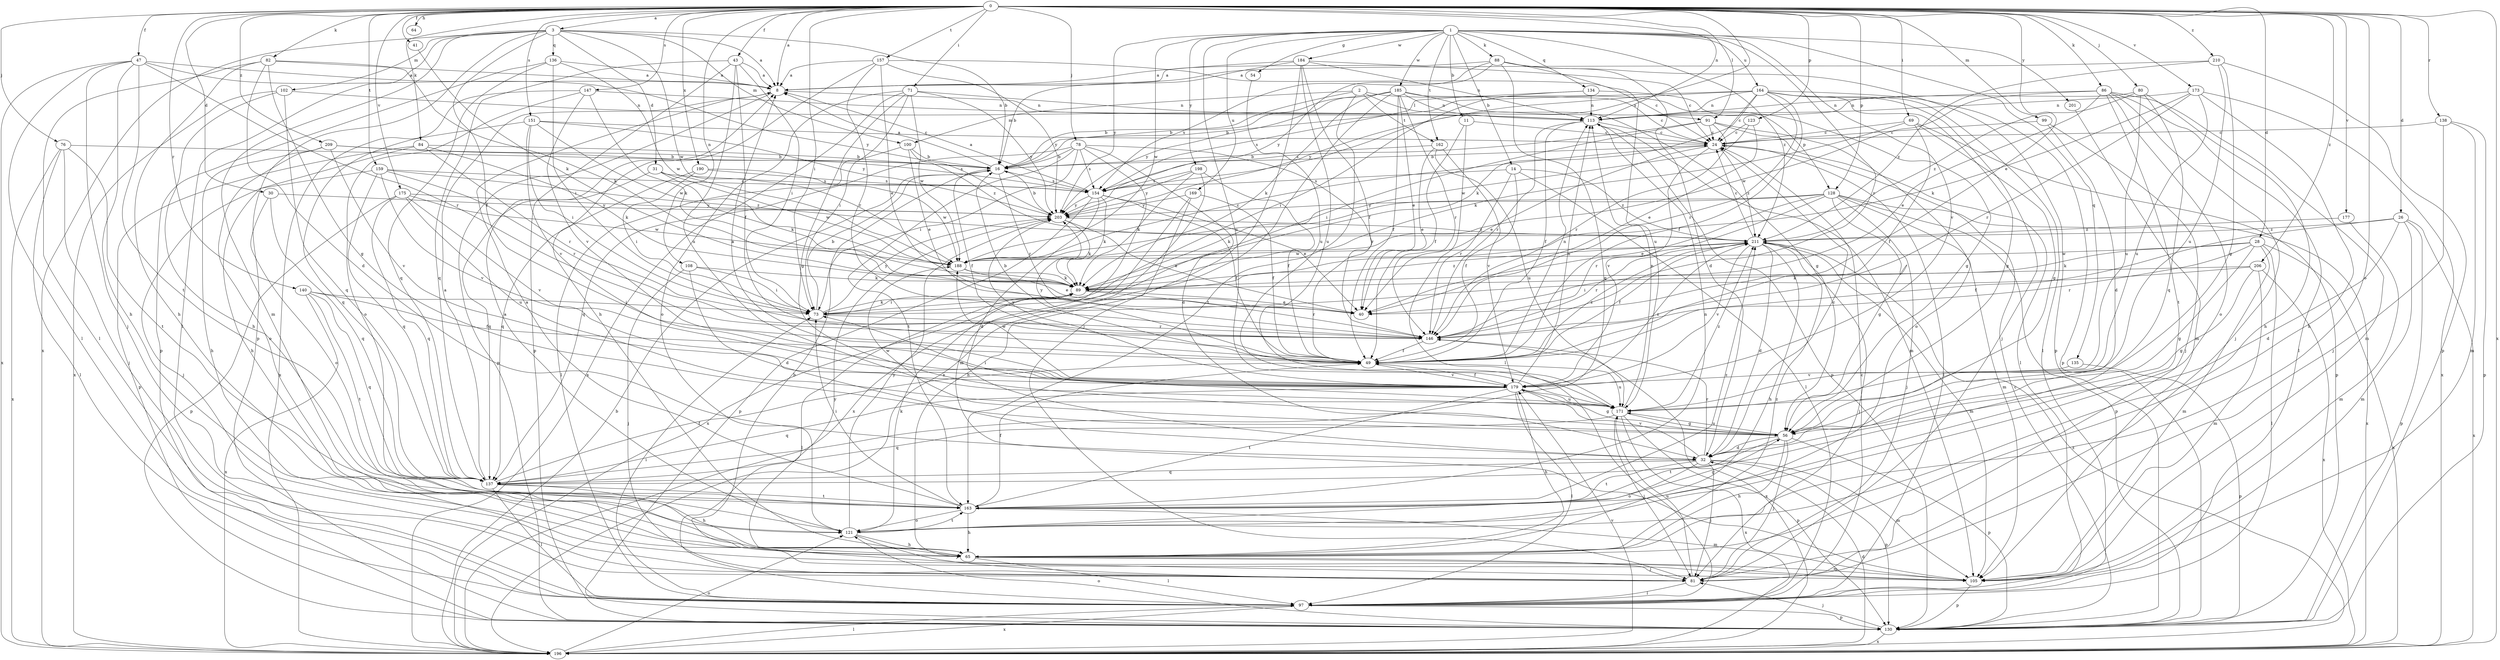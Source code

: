 strict digraph  {
0;
1;
2;
3;
8;
11;
14;
16;
24;
26;
28;
30;
31;
32;
40;
41;
43;
47;
49;
54;
56;
64;
65;
69;
71;
73;
76;
78;
80;
81;
82;
84;
86;
88;
89;
91;
97;
99;
100;
102;
105;
108;
113;
121;
123;
128;
130;
134;
135;
136;
137;
138;
140;
146;
147;
151;
154;
157;
159;
162;
163;
164;
169;
171;
173;
175;
177;
179;
184;
185;
188;
190;
196;
198;
201;
203;
206;
209;
210;
211;
0 -> 3  [label=a];
0 -> 8  [label=a];
0 -> 26  [label=d];
0 -> 28  [label=d];
0 -> 30  [label=d];
0 -> 40  [label=e];
0 -> 41  [label=f];
0 -> 43  [label=f];
0 -> 47  [label=f];
0 -> 64  [label=h];
0 -> 69  [label=i];
0 -> 71  [label=i];
0 -> 73  [label=i];
0 -> 76  [label=j];
0 -> 78  [label=j];
0 -> 80  [label=j];
0 -> 82  [label=k];
0 -> 84  [label=k];
0 -> 86  [label=k];
0 -> 91  [label=l];
0 -> 99  [label=m];
0 -> 108  [label=n];
0 -> 113  [label=n];
0 -> 121  [label=o];
0 -> 123  [label=p];
0 -> 128  [label=p];
0 -> 138  [label=r];
0 -> 140  [label=r];
0 -> 147  [label=s];
0 -> 151  [label=s];
0 -> 154  [label=s];
0 -> 157  [label=t];
0 -> 159  [label=t];
0 -> 173  [label=v];
0 -> 175  [label=v];
0 -> 177  [label=v];
0 -> 190  [label=x];
0 -> 196  [label=x];
0 -> 206  [label=z];
0 -> 209  [label=z];
0 -> 210  [label=z];
1 -> 11  [label=b];
1 -> 14  [label=b];
1 -> 54  [label=g];
1 -> 88  [label=k];
1 -> 134  [label=q];
1 -> 135  [label=q];
1 -> 146  [label=r];
1 -> 162  [label=t];
1 -> 164  [label=u];
1 -> 169  [label=u];
1 -> 171  [label=u];
1 -> 179  [label=v];
1 -> 184  [label=w];
1 -> 185  [label=w];
1 -> 188  [label=w];
1 -> 198  [label=y];
1 -> 201  [label=y];
1 -> 203  [label=y];
1 -> 211  [label=z];
2 -> 16  [label=b];
2 -> 91  [label=l];
2 -> 100  [label=m];
2 -> 128  [label=p];
2 -> 162  [label=t];
2 -> 163  [label=t];
3 -> 8  [label=a];
3 -> 16  [label=b];
3 -> 31  [label=d];
3 -> 49  [label=f];
3 -> 97  [label=l];
3 -> 100  [label=m];
3 -> 102  [label=m];
3 -> 105  [label=m];
3 -> 130  [label=p];
3 -> 136  [label=q];
3 -> 188  [label=w];
3 -> 196  [label=x];
8 -> 113  [label=n];
8 -> 130  [label=p];
11 -> 24  [label=c];
11 -> 49  [label=f];
11 -> 97  [label=l];
14 -> 49  [label=f];
14 -> 97  [label=l];
14 -> 146  [label=r];
14 -> 154  [label=s];
14 -> 211  [label=z];
16 -> 8  [label=a];
16 -> 49  [label=f];
16 -> 146  [label=r];
16 -> 154  [label=s];
24 -> 16  [label=b];
24 -> 40  [label=e];
24 -> 97  [label=l];
24 -> 179  [label=v];
24 -> 211  [label=z];
26 -> 32  [label=d];
26 -> 49  [label=f];
26 -> 105  [label=m];
26 -> 130  [label=p];
26 -> 196  [label=x];
26 -> 211  [label=z];
28 -> 56  [label=g];
28 -> 89  [label=k];
28 -> 97  [label=l];
28 -> 105  [label=m];
28 -> 146  [label=r];
28 -> 188  [label=w];
28 -> 196  [label=x];
30 -> 121  [label=o];
30 -> 137  [label=q];
30 -> 203  [label=y];
31 -> 89  [label=k];
31 -> 137  [label=q];
31 -> 154  [label=s];
31 -> 188  [label=w];
32 -> 24  [label=c];
32 -> 81  [label=j];
32 -> 105  [label=m];
32 -> 121  [label=o];
32 -> 130  [label=p];
32 -> 137  [label=q];
32 -> 146  [label=r];
32 -> 163  [label=t];
32 -> 179  [label=v];
41 -> 89  [label=k];
43 -> 8  [label=a];
43 -> 49  [label=f];
43 -> 73  [label=i];
43 -> 130  [label=p];
43 -> 137  [label=q];
43 -> 171  [label=u];
47 -> 8  [label=a];
47 -> 65  [label=h];
47 -> 81  [label=j];
47 -> 97  [label=l];
47 -> 146  [label=r];
47 -> 163  [label=t];
47 -> 196  [label=x];
47 -> 203  [label=y];
49 -> 16  [label=b];
49 -> 113  [label=n];
49 -> 171  [label=u];
49 -> 179  [label=v];
49 -> 203  [label=y];
49 -> 211  [label=z];
54 -> 171  [label=u];
56 -> 32  [label=d];
56 -> 65  [label=h];
56 -> 81  [label=j];
56 -> 130  [label=p];
56 -> 163  [label=t];
56 -> 171  [label=u];
56 -> 188  [label=w];
65 -> 81  [label=j];
65 -> 97  [label=l];
65 -> 105  [label=m];
65 -> 211  [label=z];
69 -> 24  [label=c];
69 -> 49  [label=f];
69 -> 56  [label=g];
69 -> 89  [label=k];
69 -> 130  [label=p];
71 -> 56  [label=g];
71 -> 73  [label=i];
71 -> 113  [label=n];
71 -> 121  [label=o];
71 -> 188  [label=w];
71 -> 196  [label=x];
71 -> 203  [label=y];
73 -> 16  [label=b];
73 -> 89  [label=k];
73 -> 146  [label=r];
73 -> 203  [label=y];
76 -> 16  [label=b];
76 -> 81  [label=j];
76 -> 97  [label=l];
76 -> 163  [label=t];
76 -> 196  [label=x];
78 -> 16  [label=b];
78 -> 32  [label=d];
78 -> 73  [label=i];
78 -> 105  [label=m];
78 -> 137  [label=q];
78 -> 146  [label=r];
78 -> 154  [label=s];
78 -> 163  [label=t];
80 -> 65  [label=h];
80 -> 113  [label=n];
80 -> 137  [label=q];
80 -> 171  [label=u];
80 -> 211  [label=z];
81 -> 97  [label=l];
81 -> 171  [label=u];
82 -> 8  [label=a];
82 -> 32  [label=d];
82 -> 56  [label=g];
82 -> 65  [label=h];
82 -> 89  [label=k];
82 -> 97  [label=l];
84 -> 16  [label=b];
84 -> 65  [label=h];
84 -> 89  [label=k];
84 -> 130  [label=p];
84 -> 146  [label=r];
86 -> 40  [label=e];
86 -> 81  [label=j];
86 -> 97  [label=l];
86 -> 105  [label=m];
86 -> 113  [label=n];
86 -> 121  [label=o];
86 -> 163  [label=t];
86 -> 188  [label=w];
88 -> 8  [label=a];
88 -> 32  [label=d];
88 -> 130  [label=p];
88 -> 137  [label=q];
88 -> 154  [label=s];
88 -> 171  [label=u];
88 -> 203  [label=y];
89 -> 40  [label=e];
89 -> 73  [label=i];
89 -> 97  [label=l];
89 -> 146  [label=r];
89 -> 211  [label=z];
91 -> 24  [label=c];
91 -> 73  [label=i];
91 -> 97  [label=l];
91 -> 121  [label=o];
91 -> 146  [label=r];
91 -> 154  [label=s];
97 -> 24  [label=c];
97 -> 73  [label=i];
97 -> 130  [label=p];
97 -> 196  [label=x];
99 -> 24  [label=c];
99 -> 32  [label=d];
99 -> 81  [label=j];
100 -> 16  [label=b];
100 -> 40  [label=e];
100 -> 97  [label=l];
100 -> 211  [label=z];
102 -> 65  [label=h];
102 -> 113  [label=n];
102 -> 137  [label=q];
102 -> 196  [label=x];
105 -> 16  [label=b];
105 -> 130  [label=p];
105 -> 203  [label=y];
108 -> 32  [label=d];
108 -> 73  [label=i];
108 -> 81  [label=j];
108 -> 89  [label=k];
113 -> 24  [label=c];
113 -> 49  [label=f];
113 -> 105  [label=m];
113 -> 130  [label=p];
113 -> 146  [label=r];
121 -> 8  [label=a];
121 -> 65  [label=h];
121 -> 81  [label=j];
121 -> 89  [label=k];
121 -> 163  [label=t];
121 -> 203  [label=y];
123 -> 24  [label=c];
123 -> 40  [label=e];
123 -> 188  [label=w];
128 -> 40  [label=e];
128 -> 56  [label=g];
128 -> 81  [label=j];
128 -> 89  [label=k];
128 -> 105  [label=m];
128 -> 130  [label=p];
128 -> 146  [label=r];
128 -> 196  [label=x];
128 -> 203  [label=y];
130 -> 24  [label=c];
130 -> 81  [label=j];
130 -> 121  [label=o];
130 -> 196  [label=x];
134 -> 56  [label=g];
134 -> 73  [label=i];
134 -> 113  [label=n];
134 -> 154  [label=s];
135 -> 130  [label=p];
135 -> 179  [label=v];
136 -> 8  [label=a];
136 -> 73  [label=i];
136 -> 130  [label=p];
136 -> 137  [label=q];
136 -> 188  [label=w];
137 -> 8  [label=a];
137 -> 49  [label=f];
137 -> 65  [label=h];
137 -> 97  [label=l];
137 -> 163  [label=t];
138 -> 24  [label=c];
138 -> 81  [label=j];
138 -> 105  [label=m];
138 -> 130  [label=p];
140 -> 49  [label=f];
140 -> 73  [label=i];
140 -> 137  [label=q];
140 -> 163  [label=t];
140 -> 196  [label=x];
146 -> 49  [label=f];
146 -> 196  [label=x];
147 -> 89  [label=k];
147 -> 113  [label=n];
147 -> 121  [label=o];
147 -> 179  [label=v];
147 -> 196  [label=x];
151 -> 24  [label=c];
151 -> 73  [label=i];
151 -> 137  [label=q];
151 -> 179  [label=v];
151 -> 188  [label=w];
151 -> 203  [label=y];
154 -> 8  [label=a];
154 -> 32  [label=d];
154 -> 40  [label=e];
154 -> 49  [label=f];
154 -> 89  [label=k];
154 -> 130  [label=p];
154 -> 203  [label=y];
157 -> 8  [label=a];
157 -> 24  [label=c];
157 -> 40  [label=e];
157 -> 65  [label=h];
157 -> 146  [label=r];
157 -> 203  [label=y];
159 -> 81  [label=j];
159 -> 137  [label=q];
159 -> 146  [label=r];
159 -> 154  [label=s];
159 -> 179  [label=v];
159 -> 211  [label=z];
162 -> 16  [label=b];
162 -> 40  [label=e];
162 -> 171  [label=u];
162 -> 179  [label=v];
163 -> 8  [label=a];
163 -> 49  [label=f];
163 -> 56  [label=g];
163 -> 65  [label=h];
163 -> 73  [label=i];
163 -> 105  [label=m];
163 -> 113  [label=n];
163 -> 121  [label=o];
163 -> 211  [label=z];
164 -> 16  [label=b];
164 -> 24  [label=c];
164 -> 49  [label=f];
164 -> 56  [label=g];
164 -> 81  [label=j];
164 -> 89  [label=k];
164 -> 97  [label=l];
164 -> 113  [label=n];
164 -> 130  [label=p];
164 -> 146  [label=r];
164 -> 203  [label=y];
169 -> 49  [label=f];
169 -> 65  [label=h];
169 -> 196  [label=x];
169 -> 203  [label=y];
171 -> 56  [label=g];
171 -> 73  [label=i];
171 -> 81  [label=j];
171 -> 113  [label=n];
171 -> 130  [label=p];
171 -> 137  [label=q];
171 -> 196  [label=x];
171 -> 211  [label=z];
173 -> 65  [label=h];
173 -> 89  [label=k];
173 -> 113  [label=n];
173 -> 146  [label=r];
173 -> 171  [label=u];
173 -> 196  [label=x];
175 -> 130  [label=p];
175 -> 137  [label=q];
175 -> 171  [label=u];
175 -> 179  [label=v];
175 -> 188  [label=w];
175 -> 203  [label=y];
177 -> 105  [label=m];
177 -> 211  [label=z];
179 -> 8  [label=a];
179 -> 49  [label=f];
179 -> 56  [label=g];
179 -> 65  [label=h];
179 -> 97  [label=l];
179 -> 113  [label=n];
179 -> 137  [label=q];
179 -> 163  [label=t];
179 -> 171  [label=u];
179 -> 188  [label=w];
179 -> 203  [label=y];
179 -> 211  [label=z];
184 -> 8  [label=a];
184 -> 16  [label=b];
184 -> 24  [label=c];
184 -> 49  [label=f];
184 -> 81  [label=j];
184 -> 113  [label=n];
184 -> 171  [label=u];
185 -> 16  [label=b];
185 -> 24  [label=c];
185 -> 40  [label=e];
185 -> 49  [label=f];
185 -> 56  [label=g];
185 -> 89  [label=k];
185 -> 113  [label=n];
185 -> 146  [label=r];
185 -> 196  [label=x];
185 -> 203  [label=y];
188 -> 24  [label=c];
188 -> 40  [label=e];
188 -> 89  [label=k];
190 -> 73  [label=i];
190 -> 137  [label=q];
190 -> 154  [label=s];
190 -> 188  [label=w];
196 -> 16  [label=b];
196 -> 32  [label=d];
196 -> 97  [label=l];
196 -> 121  [label=o];
196 -> 179  [label=v];
196 -> 211  [label=z];
198 -> 49  [label=f];
198 -> 89  [label=k];
198 -> 154  [label=s];
198 -> 196  [label=x];
198 -> 203  [label=y];
201 -> 105  [label=m];
203 -> 16  [label=b];
203 -> 40  [label=e];
203 -> 89  [label=k];
203 -> 211  [label=z];
206 -> 56  [label=g];
206 -> 73  [label=i];
206 -> 89  [label=k];
206 -> 105  [label=m];
206 -> 196  [label=x];
209 -> 16  [label=b];
209 -> 65  [label=h];
209 -> 121  [label=o];
209 -> 154  [label=s];
209 -> 179  [label=v];
210 -> 8  [label=a];
210 -> 56  [label=g];
210 -> 130  [label=p];
210 -> 171  [label=u];
210 -> 211  [label=z];
211 -> 24  [label=c];
211 -> 32  [label=d];
211 -> 49  [label=f];
211 -> 65  [label=h];
211 -> 81  [label=j];
211 -> 105  [label=m];
211 -> 146  [label=r];
211 -> 179  [label=v];
211 -> 188  [label=w];
}
